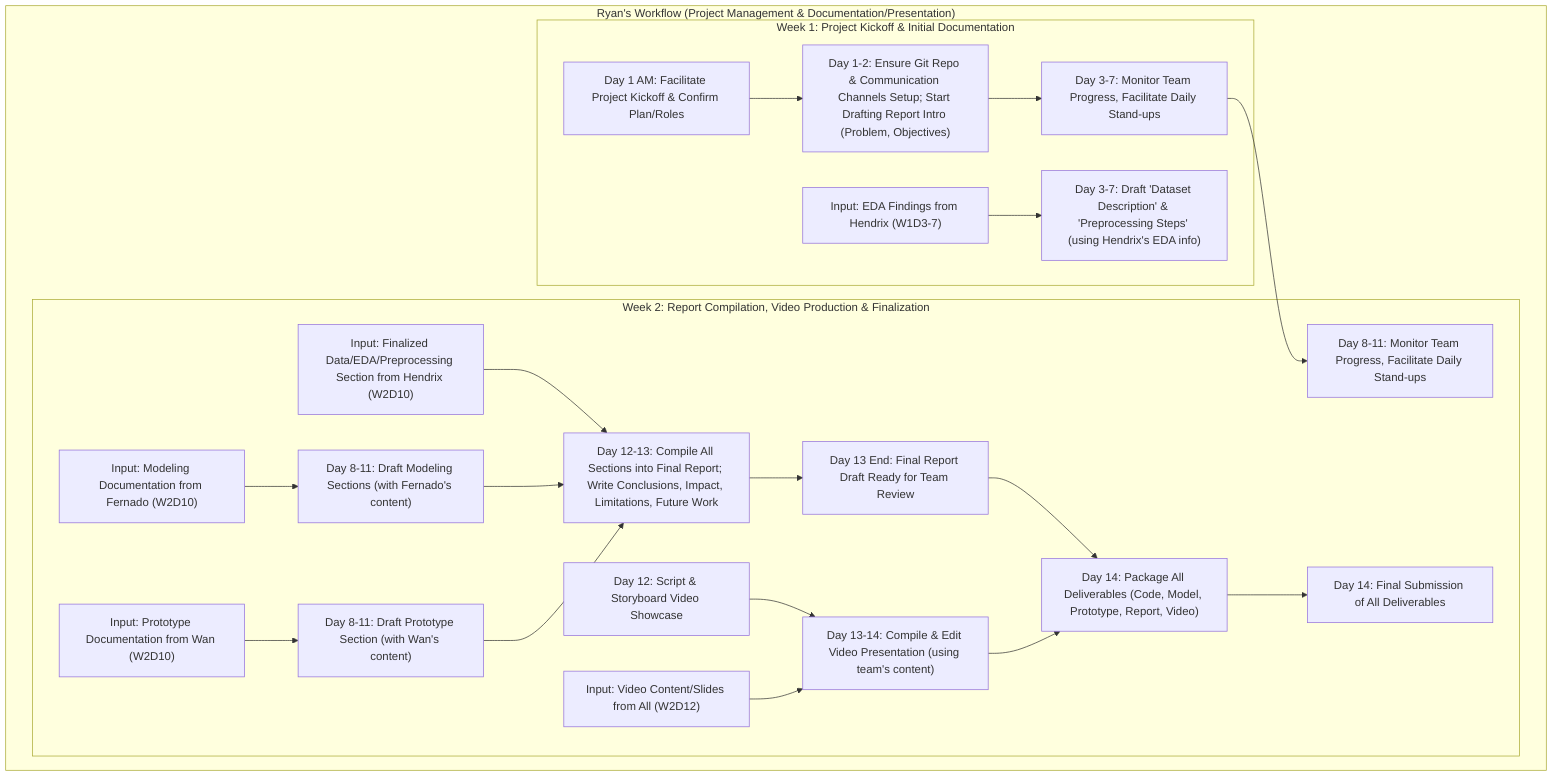 graph TD
    subgraph "Ryan's Workflow (Project Management & Documentation/Presentation)"
        R_Input_H1["Input: EDA Findings from Hendrix (W1D3-7)"]
        R_Input_H2["Input: Finalized Data/EDA/Preprocessing Section from Hendrix (W2D10)"]
        R_Input_F1["Input: Modeling Documentation from Fernado (W2D10)"]
        R_Input_W1["Input: Prototype Documentation from Wan (W2D10)"]
        R_Input_TeamVideo["Input: Video Content/Slides from All (W2D12)"]


        subgraph "Week 1: Project Kickoff & Initial Documentation"
            R_W1_T1["Day 1 AM: Facilitate Project Kickoff & Confirm Plan/Roles"]
            R_W1_T2["Day 1-2: Ensure Git Repo & Communication Channels Setup; Start Drafting Report Intro (Problem, Objectives)"]
            R_W1_T3["Day 3-7: Monitor Team Progress, Facilitate Daily Stand-ups"]
            R_W1_T4["Day 3-7: Draft 'Dataset Description' & 'Preprocessing Steps' (using Hendrix's EDA info)"]
            
            R_W1_T1 --> R_W1_T2;
            R_W1_T2 --> R_W1_T3;
            R_Input_H1 --> R_W1_T4;
        end

        subgraph "Week 2: Report Compilation, Video Production & Finalization"
            R_W2_T1["Day 8-11: Monitor Team Progress, Facilitate Daily Stand-ups"]
            R_W2_T2["Day 8-11: Draft Modeling Sections (with Fernado's content)"]
            R_W2_T3["Day 8-11: Draft Prototype Section (with Wan's content)"]
            R_W2_T4["Day 12-13: Compile All Sections into Final Report; Write Conclusions, Impact, Limitations, Future Work"]
            R_W2_T5["Day 13 End: Final Report Draft Ready for Team Review"]
            R_W2_T6["Day 12: Script & Storyboard Video Showcase"]
            R_W2_T7["Day 13-14: Compile & Edit Video Presentation (using team's content)"]
            R_W2_T8["Day 14: Package All Deliverables (Code, Model, Prototype, Report, Video)"]
            R_W2_T9["Day 14: Final Submission of All Deliverables"]

            R_W1_T3 --> R_W2_T1;
            R_Input_F1 --> R_W2_T2;
            R_Input_W1 --> R_W2_T3;
            R_Input_H2 --> R_W2_T4;
            R_W2_T2 --> R_W2_T4;
            R_W2_T3 --> R_W2_T4;
            R_W2_T4 --> R_W2_T5;
            R_W2_T5 --> R_W2_T8;
            R_W2_T6 --> R_W2_T7;
            R_Input_TeamVideo --> R_W2_T7;
            R_W2_T7 --> R_W2_T8;
            R_W2_T8 --> R_W2_T9;
        end
    end